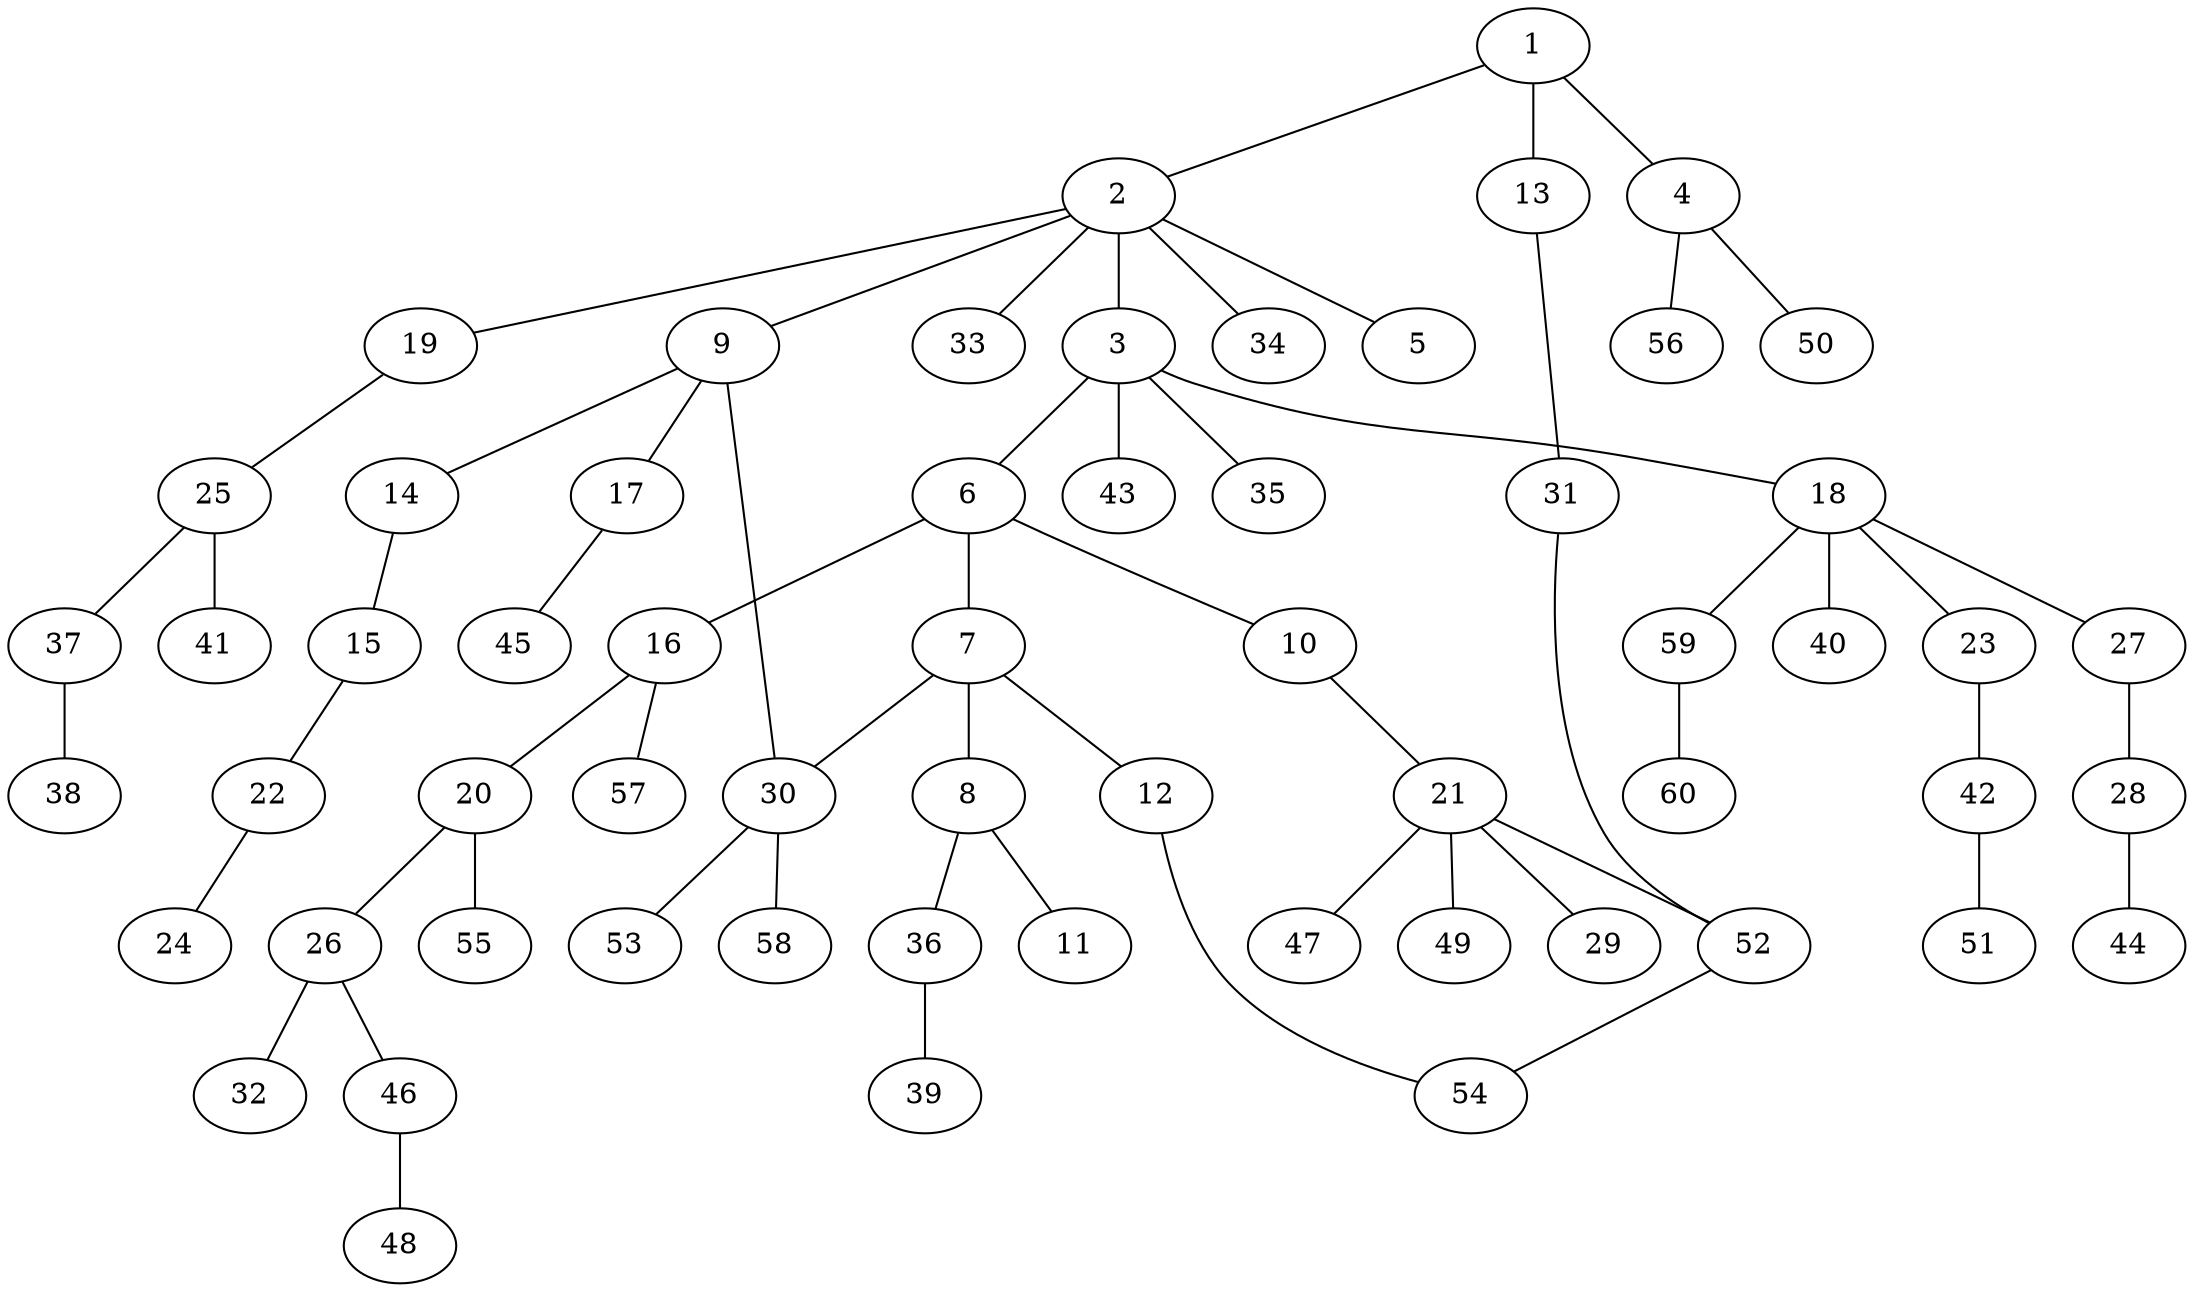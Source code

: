 graph graphname {1--2
1--4
1--13
2--3
2--5
2--9
2--19
2--33
2--34
3--6
3--18
3--35
3--43
4--50
4--56
6--7
6--10
6--16
7--8
7--12
7--30
8--11
8--36
9--14
9--17
9--30
10--21
12--54
13--31
14--15
15--22
16--20
16--57
17--45
18--23
18--27
18--40
18--59
19--25
20--26
20--55
21--29
21--47
21--49
21--52
22--24
23--42
25--37
25--41
26--32
26--46
27--28
28--44
30--53
30--58
31--52
36--39
37--38
42--51
46--48
52--54
59--60
}